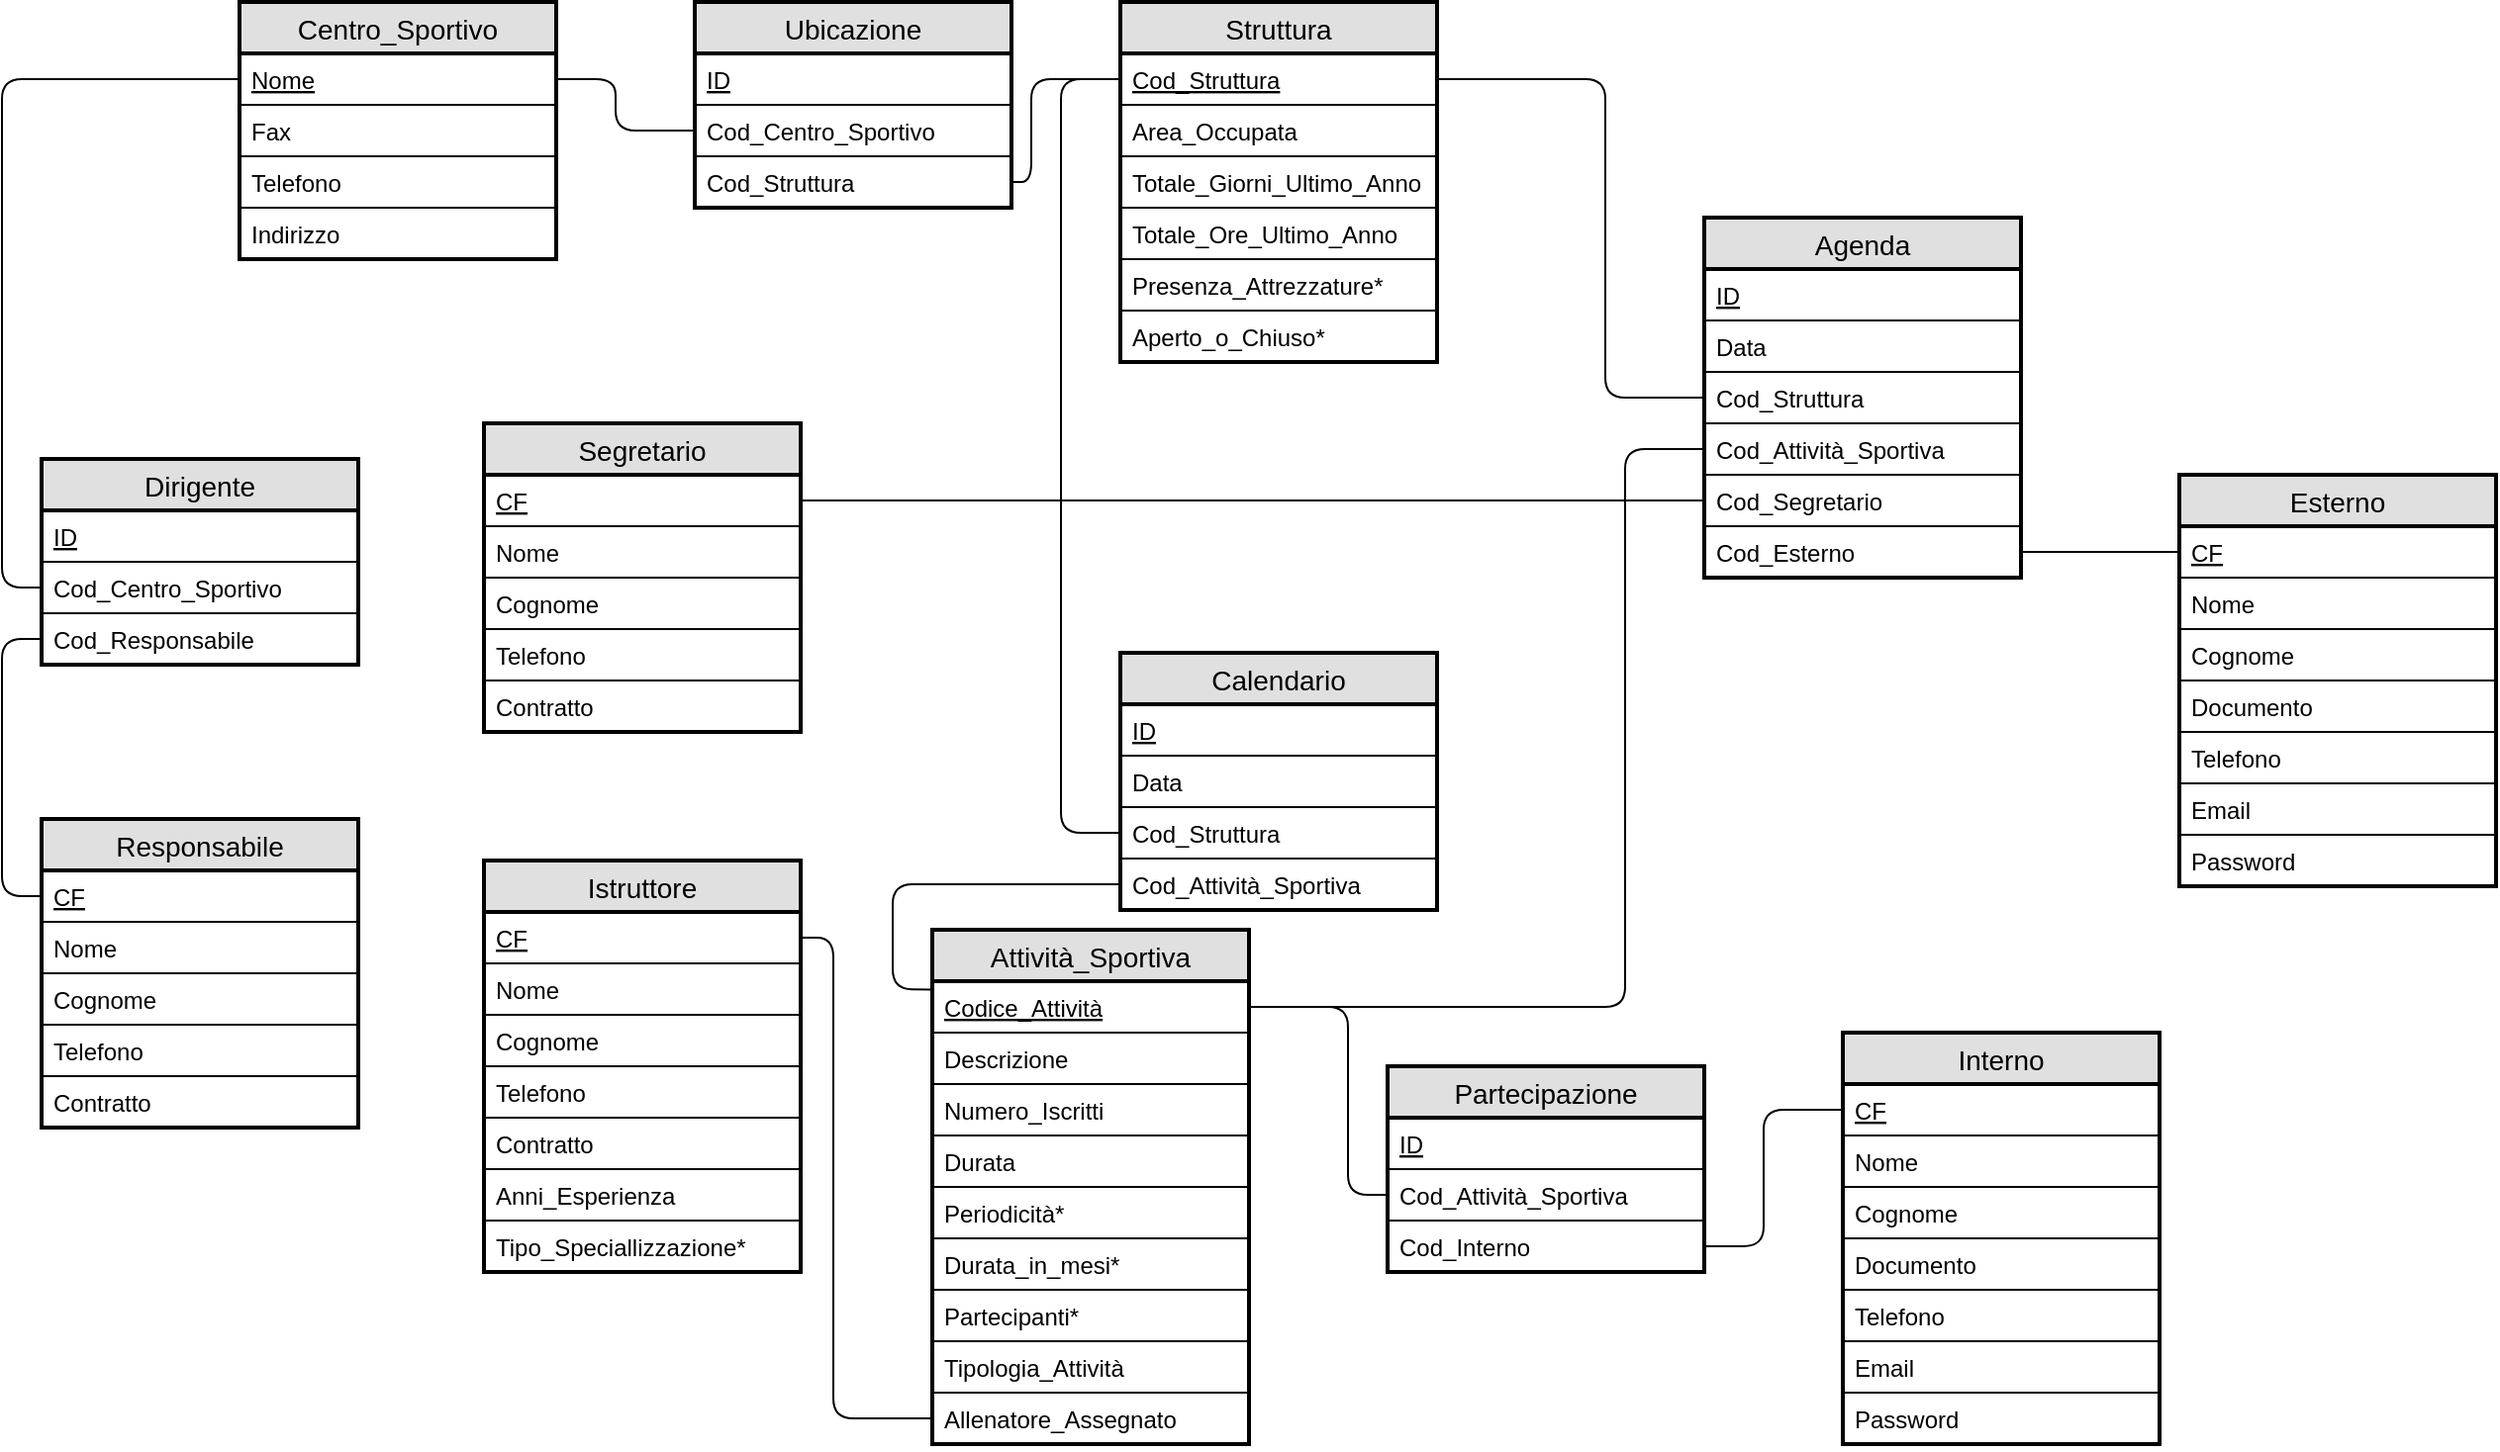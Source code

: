 <mxfile version="12.3.8" type="google" pages="1"><diagram id="86mewlxgjS5iufnLk49I" name="Page-1"><mxGraphModel dx="1500" dy="606" grid="1" gridSize="10" guides="1" tooltips="1" connect="1" arrows="1" fold="1" page="1" pageScale="1" pageWidth="827" pageHeight="1169" math="0" shadow="0"><root><mxCell id="0"/><mxCell id="1" parent="0"/><mxCell id="3QxUD1-bUgkHGaYMZXJD-4" value="Centro_Sportivo" style="swimlane;fontStyle=0;childLayout=stackLayout;horizontal=1;startSize=26;fillColor=#e0e0e0;horizontalStack=0;resizeParent=1;resizeParentMax=0;resizeLast=0;collapsible=1;marginBottom=0;swimlaneFillColor=#ffffff;align=center;fontSize=14;rounded=0;glass=0;strokeWidth=2;perimeterSpacing=0;" vertex="1" parent="1"><mxGeometry x="130" y="31" width="160" height="130" as="geometry"/></mxCell><mxCell id="3QxUD1-bUgkHGaYMZXJD-5" value="Nome" style="text;strokeColor=none;fillColor=none;spacingLeft=4;spacingRight=4;overflow=hidden;rotatable=0;points=[[0,0.5],[1,0.5]];portConstraint=eastwest;fontSize=12;fontStyle=4" vertex="1" parent="3QxUD1-bUgkHGaYMZXJD-4"><mxGeometry y="26" width="160" height="26" as="geometry"/></mxCell><mxCell id="3QxUD1-bUgkHGaYMZXJD-7" value="Fax" style="text;strokeColor=#000000;fillColor=none;spacingLeft=4;spacingRight=4;overflow=hidden;rotatable=0;points=[[0,0.5],[1,0.5]];portConstraint=eastwest;fontSize=12;" vertex="1" parent="3QxUD1-bUgkHGaYMZXJD-4"><mxGeometry y="52" width="160" height="26" as="geometry"/></mxCell><mxCell id="3QxUD1-bUgkHGaYMZXJD-8" value="Telefono" style="text;strokeColor=#000000;fillColor=none;spacingLeft=4;spacingRight=4;overflow=hidden;rotatable=0;points=[[0,0.5],[1,0.5]];portConstraint=eastwest;fontSize=12;perimeterSpacing=0;" vertex="1" parent="3QxUD1-bUgkHGaYMZXJD-4"><mxGeometry y="78" width="160" height="26" as="geometry"/></mxCell><mxCell id="3QxUD1-bUgkHGaYMZXJD-6" value="Indirizzo" style="text;strokeColor=#000000;fillColor=none;spacingLeft=4;spacingRight=4;overflow=hidden;rotatable=0;points=[[0,0.5],[1,0.5]];portConstraint=eastwest;fontSize=12;perimeterSpacing=0;" vertex="1" parent="3QxUD1-bUgkHGaYMZXJD-4"><mxGeometry y="104" width="160" height="26" as="geometry"/></mxCell><mxCell id="3QxUD1-bUgkHGaYMZXJD-9" value="Attività_Sportiva" style="swimlane;fontStyle=0;childLayout=stackLayout;horizontal=1;startSize=26;fillColor=#e0e0e0;horizontalStack=0;resizeParent=1;resizeParentMax=0;resizeLast=0;collapsible=1;marginBottom=0;swimlaneFillColor=#ffffff;align=center;fontSize=14;rounded=0;glass=0;strokeWidth=2;perimeterSpacing=0;" vertex="1" parent="1"><mxGeometry x="480" y="500" width="160" height="260" as="geometry"/></mxCell><mxCell id="3QxUD1-bUgkHGaYMZXJD-10" value="Codice_Attività" style="text;strokeColor=none;fillColor=none;spacingLeft=4;spacingRight=4;overflow=hidden;rotatable=0;points=[[0,0.5],[1,0.5]];portConstraint=eastwest;fontSize=12;fontStyle=4" vertex="1" parent="3QxUD1-bUgkHGaYMZXJD-9"><mxGeometry y="26" width="160" height="26" as="geometry"/></mxCell><mxCell id="3QxUD1-bUgkHGaYMZXJD-11" value="Descrizione" style="text;strokeColor=#000000;fillColor=none;spacingLeft=4;spacingRight=4;overflow=hidden;rotatable=0;points=[[0,0.5],[1,0.5]];portConstraint=eastwest;fontSize=12;" vertex="1" parent="3QxUD1-bUgkHGaYMZXJD-9"><mxGeometry y="52" width="160" height="26" as="geometry"/></mxCell><mxCell id="3QxUD1-bUgkHGaYMZXJD-12" value="Numero_Iscritti" style="text;strokeColor=#000000;fillColor=none;spacingLeft=4;spacingRight=4;overflow=hidden;rotatable=0;points=[[0,0.5],[1,0.5]];portConstraint=eastwest;fontSize=12;perimeterSpacing=0;" vertex="1" parent="3QxUD1-bUgkHGaYMZXJD-9"><mxGeometry y="78" width="160" height="26" as="geometry"/></mxCell><mxCell id="3QxUD1-bUgkHGaYMZXJD-13" value="Durata" style="text;strokeColor=#000000;fillColor=none;spacingLeft=4;spacingRight=4;overflow=hidden;rotatable=0;points=[[0,0.5],[1,0.5]];portConstraint=eastwest;fontSize=12;perimeterSpacing=0;" vertex="1" parent="3QxUD1-bUgkHGaYMZXJD-9"><mxGeometry y="104" width="160" height="26" as="geometry"/></mxCell><mxCell id="3QxUD1-bUgkHGaYMZXJD-66" value="Periodicità*" style="text;strokeColor=#000000;fillColor=none;spacingLeft=4;spacingRight=4;overflow=hidden;rotatable=0;points=[[0,0.5],[1,0.5]];portConstraint=eastwest;fontSize=12;perimeterSpacing=0;" vertex="1" parent="3QxUD1-bUgkHGaYMZXJD-9"><mxGeometry y="130" width="160" height="26" as="geometry"/></mxCell><mxCell id="3QxUD1-bUgkHGaYMZXJD-64" value="Durata_in_mesi*" style="text;strokeColor=#000000;fillColor=none;spacingLeft=4;spacingRight=4;overflow=hidden;rotatable=0;points=[[0,0.5],[1,0.5]];portConstraint=eastwest;fontSize=12;perimeterSpacing=0;" vertex="1" parent="3QxUD1-bUgkHGaYMZXJD-9"><mxGeometry y="156" width="160" height="26" as="geometry"/></mxCell><mxCell id="3QxUD1-bUgkHGaYMZXJD-63" value="Partecipanti*" style="text;strokeColor=#000000;fillColor=none;spacingLeft=4;spacingRight=4;overflow=hidden;rotatable=0;points=[[0,0.5],[1,0.5]];portConstraint=eastwest;fontSize=12;perimeterSpacing=0;" vertex="1" parent="3QxUD1-bUgkHGaYMZXJD-9"><mxGeometry y="182" width="160" height="26" as="geometry"/></mxCell><mxCell id="3QxUD1-bUgkHGaYMZXJD-65" value="Tipologia_Attività" style="text;strokeColor=#000000;fillColor=none;spacingLeft=4;spacingRight=4;overflow=hidden;rotatable=0;points=[[0,0.5],[1,0.5]];portConstraint=eastwest;fontSize=12;perimeterSpacing=0;" vertex="1" parent="3QxUD1-bUgkHGaYMZXJD-9"><mxGeometry y="208" width="160" height="26" as="geometry"/></mxCell><mxCell id="3QxUD1-bUgkHGaYMZXJD-62" value="Allenatore_Assegnato" style="text;strokeColor=#000000;fillColor=none;spacingLeft=4;spacingRight=4;overflow=hidden;rotatable=0;points=[[0,0.5],[1,0.5]];portConstraint=eastwest;fontSize=12;perimeterSpacing=0;" vertex="1" parent="3QxUD1-bUgkHGaYMZXJD-9"><mxGeometry y="234" width="160" height="26" as="geometry"/></mxCell><mxCell id="3QxUD1-bUgkHGaYMZXJD-14" value="Esterno" style="swimlane;fontStyle=0;childLayout=stackLayout;horizontal=1;startSize=26;fillColor=#e0e0e0;horizontalStack=0;resizeParent=1;resizeParentMax=0;resizeLast=0;collapsible=1;marginBottom=0;swimlaneFillColor=#ffffff;align=center;fontSize=14;rounded=0;glass=0;strokeWidth=2;perimeterSpacing=0;" vertex="1" parent="1"><mxGeometry x="1110" y="270" width="160" height="208" as="geometry"/></mxCell><mxCell id="3QxUD1-bUgkHGaYMZXJD-15" value="CF" style="text;strokeColor=none;fillColor=none;spacingLeft=4;spacingRight=4;overflow=hidden;rotatable=0;points=[[0,0.5],[1,0.5]];portConstraint=eastwest;fontSize=12;fontStyle=4" vertex="1" parent="3QxUD1-bUgkHGaYMZXJD-14"><mxGeometry y="26" width="160" height="26" as="geometry"/></mxCell><mxCell id="3QxUD1-bUgkHGaYMZXJD-16" value="Nome" style="text;strokeColor=#000000;fillColor=none;spacingLeft=4;spacingRight=4;overflow=hidden;rotatable=0;points=[[0,0.5],[1,0.5]];portConstraint=eastwest;fontSize=12;" vertex="1" parent="3QxUD1-bUgkHGaYMZXJD-14"><mxGeometry y="52" width="160" height="26" as="geometry"/></mxCell><mxCell id="3QxUD1-bUgkHGaYMZXJD-17" value="Cognome" style="text;strokeColor=#000000;fillColor=none;spacingLeft=4;spacingRight=4;overflow=hidden;rotatable=0;points=[[0,0.5],[1,0.5]];portConstraint=eastwest;fontSize=12;perimeterSpacing=0;" vertex="1" parent="3QxUD1-bUgkHGaYMZXJD-14"><mxGeometry y="78" width="160" height="26" as="geometry"/></mxCell><mxCell id="3QxUD1-bUgkHGaYMZXJD-18" value="Documento" style="text;strokeColor=#000000;fillColor=none;spacingLeft=4;spacingRight=4;overflow=hidden;rotatable=0;points=[[0,0.5],[1,0.5]];portConstraint=eastwest;fontSize=12;perimeterSpacing=0;" vertex="1" parent="3QxUD1-bUgkHGaYMZXJD-14"><mxGeometry y="104" width="160" height="26" as="geometry"/></mxCell><mxCell id="3QxUD1-bUgkHGaYMZXJD-19" value="Telefono" style="text;strokeColor=none;fillColor=none;spacingLeft=4;spacingRight=4;overflow=hidden;rotatable=0;points=[[0,0.5],[1,0.5]];portConstraint=eastwest;fontSize=12;fontStyle=0" vertex="1" parent="3QxUD1-bUgkHGaYMZXJD-14"><mxGeometry y="130" width="160" height="26" as="geometry"/></mxCell><mxCell id="3QxUD1-bUgkHGaYMZXJD-20" value="Email" style="text;strokeColor=#000000;fillColor=none;spacingLeft=4;spacingRight=4;overflow=hidden;rotatable=0;points=[[0,0.5],[1,0.5]];portConstraint=eastwest;fontSize=12;fontStyle=0" vertex="1" parent="3QxUD1-bUgkHGaYMZXJD-14"><mxGeometry y="156" width="160" height="26" as="geometry"/></mxCell><mxCell id="3QxUD1-bUgkHGaYMZXJD-21" value="Password" style="text;strokeColor=none;fillColor=none;spacingLeft=4;spacingRight=4;overflow=hidden;rotatable=0;points=[[0,0.5],[1,0.5]];portConstraint=eastwest;fontSize=12;fontStyle=0" vertex="1" parent="3QxUD1-bUgkHGaYMZXJD-14"><mxGeometry y="182" width="160" height="26" as="geometry"/></mxCell><mxCell id="3QxUD1-bUgkHGaYMZXJD-23" value="Interno" style="swimlane;fontStyle=0;childLayout=stackLayout;horizontal=1;startSize=26;fillColor=#e0e0e0;horizontalStack=0;resizeParent=1;resizeParentMax=0;resizeLast=0;collapsible=1;marginBottom=0;swimlaneFillColor=#ffffff;align=center;fontSize=14;rounded=0;glass=0;strokeWidth=2;perimeterSpacing=0;" vertex="1" parent="1"><mxGeometry x="940" y="552" width="160" height="208" as="geometry"/></mxCell><mxCell id="3QxUD1-bUgkHGaYMZXJD-24" value="CF" style="text;strokeColor=none;fillColor=none;spacingLeft=4;spacingRight=4;overflow=hidden;rotatable=0;points=[[0,0.5],[1,0.5]];portConstraint=eastwest;fontSize=12;fontStyle=4" vertex="1" parent="3QxUD1-bUgkHGaYMZXJD-23"><mxGeometry y="26" width="160" height="26" as="geometry"/></mxCell><mxCell id="3QxUD1-bUgkHGaYMZXJD-25" value="Nome" style="text;strokeColor=#000000;fillColor=none;spacingLeft=4;spacingRight=4;overflow=hidden;rotatable=0;points=[[0,0.5],[1,0.5]];portConstraint=eastwest;fontSize=12;" vertex="1" parent="3QxUD1-bUgkHGaYMZXJD-23"><mxGeometry y="52" width="160" height="26" as="geometry"/></mxCell><mxCell id="3QxUD1-bUgkHGaYMZXJD-26" value="Cognome" style="text;strokeColor=#000000;fillColor=none;spacingLeft=4;spacingRight=4;overflow=hidden;rotatable=0;points=[[0,0.5],[1,0.5]];portConstraint=eastwest;fontSize=12;perimeterSpacing=0;" vertex="1" parent="3QxUD1-bUgkHGaYMZXJD-23"><mxGeometry y="78" width="160" height="26" as="geometry"/></mxCell><mxCell id="3QxUD1-bUgkHGaYMZXJD-27" value="Documento" style="text;strokeColor=#000000;fillColor=none;spacingLeft=4;spacingRight=4;overflow=hidden;rotatable=0;points=[[0,0.5],[1,0.5]];portConstraint=eastwest;fontSize=12;perimeterSpacing=0;" vertex="1" parent="3QxUD1-bUgkHGaYMZXJD-23"><mxGeometry y="104" width="160" height="26" as="geometry"/></mxCell><mxCell id="3QxUD1-bUgkHGaYMZXJD-28" value="Telefono" style="text;strokeColor=none;fillColor=none;spacingLeft=4;spacingRight=4;overflow=hidden;rotatable=0;points=[[0,0.5],[1,0.5]];portConstraint=eastwest;fontSize=12;fontStyle=0" vertex="1" parent="3QxUD1-bUgkHGaYMZXJD-23"><mxGeometry y="130" width="160" height="26" as="geometry"/></mxCell><mxCell id="3QxUD1-bUgkHGaYMZXJD-29" value="Email" style="text;strokeColor=#000000;fillColor=none;spacingLeft=4;spacingRight=4;overflow=hidden;rotatable=0;points=[[0,0.5],[1,0.5]];portConstraint=eastwest;fontSize=12;fontStyle=0" vertex="1" parent="3QxUD1-bUgkHGaYMZXJD-23"><mxGeometry y="156" width="160" height="26" as="geometry"/></mxCell><mxCell id="3QxUD1-bUgkHGaYMZXJD-30" value="Password" style="text;strokeColor=none;fillColor=none;spacingLeft=4;spacingRight=4;overflow=hidden;rotatable=0;points=[[0,0.5],[1,0.5]];portConstraint=eastwest;fontSize=12;fontStyle=0" vertex="1" parent="3QxUD1-bUgkHGaYMZXJD-23"><mxGeometry y="182" width="160" height="26" as="geometry"/></mxCell><mxCell id="3QxUD1-bUgkHGaYMZXJD-31" value="Istruttore" style="swimlane;fontStyle=0;childLayout=stackLayout;horizontal=1;startSize=26;fillColor=#e0e0e0;horizontalStack=0;resizeParent=1;resizeParentMax=0;resizeLast=0;collapsible=1;marginBottom=0;swimlaneFillColor=#ffffff;align=center;fontSize=14;rounded=0;glass=0;strokeWidth=2;perimeterSpacing=0;" vertex="1" parent="1"><mxGeometry x="253.5" y="465" width="160" height="208" as="geometry"/></mxCell><mxCell id="3QxUD1-bUgkHGaYMZXJD-32" value="CF" style="text;strokeColor=none;fillColor=none;spacingLeft=4;spacingRight=4;overflow=hidden;rotatable=0;points=[[0,0.5],[1,0.5]];portConstraint=eastwest;fontSize=12;fontStyle=4" vertex="1" parent="3QxUD1-bUgkHGaYMZXJD-31"><mxGeometry y="26" width="160" height="26" as="geometry"/></mxCell><mxCell id="3QxUD1-bUgkHGaYMZXJD-33" value="Nome" style="text;strokeColor=#000000;fillColor=none;spacingLeft=4;spacingRight=4;overflow=hidden;rotatable=0;points=[[0,0.5],[1,0.5]];portConstraint=eastwest;fontSize=12;" vertex="1" parent="3QxUD1-bUgkHGaYMZXJD-31"><mxGeometry y="52" width="160" height="26" as="geometry"/></mxCell><mxCell id="3QxUD1-bUgkHGaYMZXJD-34" value="Cognome" style="text;strokeColor=#000000;fillColor=none;spacingLeft=4;spacingRight=4;overflow=hidden;rotatable=0;points=[[0,0.5],[1,0.5]];portConstraint=eastwest;fontSize=12;perimeterSpacing=0;" vertex="1" parent="3QxUD1-bUgkHGaYMZXJD-31"><mxGeometry y="78" width="160" height="26" as="geometry"/></mxCell><mxCell id="3QxUD1-bUgkHGaYMZXJD-36" value="Telefono" style="text;strokeColor=none;fillColor=none;spacingLeft=4;spacingRight=4;overflow=hidden;rotatable=0;points=[[0,0.5],[1,0.5]];portConstraint=eastwest;fontSize=12;fontStyle=0" vertex="1" parent="3QxUD1-bUgkHGaYMZXJD-31"><mxGeometry y="104" width="160" height="26" as="geometry"/></mxCell><mxCell id="3QxUD1-bUgkHGaYMZXJD-35" value="Contratto" style="text;strokeColor=#000000;fillColor=none;spacingLeft=4;spacingRight=4;overflow=hidden;rotatable=0;points=[[0,0.5],[1,0.5]];portConstraint=eastwest;fontSize=12;perimeterSpacing=0;" vertex="1" parent="3QxUD1-bUgkHGaYMZXJD-31"><mxGeometry y="130" width="160" height="26" as="geometry"/></mxCell><mxCell id="3QxUD1-bUgkHGaYMZXJD-37" value="Anni_Esperienza" style="text;strokeColor=#000000;fillColor=none;spacingLeft=4;spacingRight=4;overflow=hidden;rotatable=0;points=[[0,0.5],[1,0.5]];portConstraint=eastwest;fontSize=12;fontStyle=0" vertex="1" parent="3QxUD1-bUgkHGaYMZXJD-31"><mxGeometry y="156" width="160" height="26" as="geometry"/></mxCell><mxCell id="3QxUD1-bUgkHGaYMZXJD-38" value="Tipo_Speciallizzazione*" style="text;strokeColor=none;fillColor=none;spacingLeft=4;spacingRight=4;overflow=hidden;rotatable=0;points=[[0,0.5],[1,0.5]];portConstraint=eastwest;fontSize=12;fontStyle=0" vertex="1" parent="3QxUD1-bUgkHGaYMZXJD-31"><mxGeometry y="182" width="160" height="26" as="geometry"/></mxCell><mxCell id="3QxUD1-bUgkHGaYMZXJD-39" value="Responsabile" style="swimlane;fontStyle=0;childLayout=stackLayout;horizontal=1;startSize=26;fillColor=#e0e0e0;horizontalStack=0;resizeParent=1;resizeParentMax=0;resizeLast=0;collapsible=1;marginBottom=0;swimlaneFillColor=#ffffff;align=center;fontSize=14;rounded=0;glass=0;strokeWidth=2;perimeterSpacing=0;" vertex="1" parent="1"><mxGeometry x="30" y="444" width="160" height="156" as="geometry"/></mxCell><mxCell id="3QxUD1-bUgkHGaYMZXJD-40" value="CF" style="text;strokeColor=none;fillColor=none;spacingLeft=4;spacingRight=4;overflow=hidden;rotatable=0;points=[[0,0.5],[1,0.5]];portConstraint=eastwest;fontSize=12;fontStyle=4" vertex="1" parent="3QxUD1-bUgkHGaYMZXJD-39"><mxGeometry y="26" width="160" height="26" as="geometry"/></mxCell><mxCell id="3QxUD1-bUgkHGaYMZXJD-41" value="Nome" style="text;strokeColor=#000000;fillColor=none;spacingLeft=4;spacingRight=4;overflow=hidden;rotatable=0;points=[[0,0.5],[1,0.5]];portConstraint=eastwest;fontSize=12;" vertex="1" parent="3QxUD1-bUgkHGaYMZXJD-39"><mxGeometry y="52" width="160" height="26" as="geometry"/></mxCell><mxCell id="3QxUD1-bUgkHGaYMZXJD-42" value="Cognome" style="text;strokeColor=#000000;fillColor=none;spacingLeft=4;spacingRight=4;overflow=hidden;rotatable=0;points=[[0,0.5],[1,0.5]];portConstraint=eastwest;fontSize=12;perimeterSpacing=0;" vertex="1" parent="3QxUD1-bUgkHGaYMZXJD-39"><mxGeometry y="78" width="160" height="26" as="geometry"/></mxCell><mxCell id="3QxUD1-bUgkHGaYMZXJD-43" value="Telefono" style="text;strokeColor=none;fillColor=none;spacingLeft=4;spacingRight=4;overflow=hidden;rotatable=0;points=[[0,0.5],[1,0.5]];portConstraint=eastwest;fontSize=12;fontStyle=0" vertex="1" parent="3QxUD1-bUgkHGaYMZXJD-39"><mxGeometry y="104" width="160" height="26" as="geometry"/></mxCell><mxCell id="3QxUD1-bUgkHGaYMZXJD-44" value="Contratto" style="text;strokeColor=#000000;fillColor=none;spacingLeft=4;spacingRight=4;overflow=hidden;rotatable=0;points=[[0,0.5],[1,0.5]];portConstraint=eastwest;fontSize=12;perimeterSpacing=0;" vertex="1" parent="3QxUD1-bUgkHGaYMZXJD-39"><mxGeometry y="130" width="160" height="26" as="geometry"/></mxCell><mxCell id="3QxUD1-bUgkHGaYMZXJD-47" value="Segretario" style="swimlane;fontStyle=0;childLayout=stackLayout;horizontal=1;startSize=26;fillColor=#e0e0e0;horizontalStack=0;resizeParent=1;resizeParentMax=0;resizeLast=0;collapsible=1;marginBottom=0;swimlaneFillColor=#ffffff;align=center;fontSize=14;rounded=0;glass=0;strokeWidth=2;perimeterSpacing=0;" vertex="1" parent="1"><mxGeometry x="253.5" y="244" width="160" height="156" as="geometry"/></mxCell><mxCell id="3QxUD1-bUgkHGaYMZXJD-48" value="CF" style="text;strokeColor=none;fillColor=none;spacingLeft=4;spacingRight=4;overflow=hidden;rotatable=0;points=[[0,0.5],[1,0.5]];portConstraint=eastwest;fontSize=12;fontStyle=4" vertex="1" parent="3QxUD1-bUgkHGaYMZXJD-47"><mxGeometry y="26" width="160" height="26" as="geometry"/></mxCell><mxCell id="3QxUD1-bUgkHGaYMZXJD-49" value="Nome" style="text;strokeColor=#000000;fillColor=none;spacingLeft=4;spacingRight=4;overflow=hidden;rotatable=0;points=[[0,0.5],[1,0.5]];portConstraint=eastwest;fontSize=12;" vertex="1" parent="3QxUD1-bUgkHGaYMZXJD-47"><mxGeometry y="52" width="160" height="26" as="geometry"/></mxCell><mxCell id="3QxUD1-bUgkHGaYMZXJD-50" value="Cognome" style="text;strokeColor=#000000;fillColor=none;spacingLeft=4;spacingRight=4;overflow=hidden;rotatable=0;points=[[0,0.5],[1,0.5]];portConstraint=eastwest;fontSize=12;perimeterSpacing=0;" vertex="1" parent="3QxUD1-bUgkHGaYMZXJD-47"><mxGeometry y="78" width="160" height="26" as="geometry"/></mxCell><mxCell id="3QxUD1-bUgkHGaYMZXJD-51" value="Telefono" style="text;strokeColor=none;fillColor=none;spacingLeft=4;spacingRight=4;overflow=hidden;rotatable=0;points=[[0,0.5],[1,0.5]];portConstraint=eastwest;fontSize=12;fontStyle=0" vertex="1" parent="3QxUD1-bUgkHGaYMZXJD-47"><mxGeometry y="104" width="160" height="26" as="geometry"/></mxCell><mxCell id="3QxUD1-bUgkHGaYMZXJD-52" value="Contratto" style="text;strokeColor=#000000;fillColor=none;spacingLeft=4;spacingRight=4;overflow=hidden;rotatable=0;points=[[0,0.5],[1,0.5]];portConstraint=eastwest;fontSize=12;perimeterSpacing=0;" vertex="1" parent="3QxUD1-bUgkHGaYMZXJD-47"><mxGeometry y="130" width="160" height="26" as="geometry"/></mxCell><mxCell id="3QxUD1-bUgkHGaYMZXJD-53" value="Struttura" style="swimlane;fontStyle=0;childLayout=stackLayout;horizontal=1;startSize=26;fillColor=#e0e0e0;horizontalStack=0;resizeParent=1;resizeParentMax=0;resizeLast=0;collapsible=1;marginBottom=0;swimlaneFillColor=#ffffff;align=center;fontSize=14;rounded=0;glass=0;strokeWidth=2;perimeterSpacing=0;" vertex="1" parent="1"><mxGeometry x="575" y="31" width="160" height="182" as="geometry"/></mxCell><mxCell id="3QxUD1-bUgkHGaYMZXJD-54" value="Cod_Struttura" style="text;strokeColor=none;fillColor=none;spacingLeft=4;spacingRight=4;overflow=hidden;rotatable=0;points=[[0,0.5],[1,0.5]];portConstraint=eastwest;fontSize=12;fontStyle=4" vertex="1" parent="3QxUD1-bUgkHGaYMZXJD-53"><mxGeometry y="26" width="160" height="26" as="geometry"/></mxCell><mxCell id="3QxUD1-bUgkHGaYMZXJD-55" value="Area_Occupata" style="text;strokeColor=#000000;fillColor=none;spacingLeft=4;spacingRight=4;overflow=hidden;rotatable=0;points=[[0,0.5],[1,0.5]];portConstraint=eastwest;fontSize=12;" vertex="1" parent="3QxUD1-bUgkHGaYMZXJD-53"><mxGeometry y="52" width="160" height="26" as="geometry"/></mxCell><mxCell id="3QxUD1-bUgkHGaYMZXJD-56" value="Totale_Giorni_Ultimo_Anno" style="text;strokeColor=#000000;fillColor=none;spacingLeft=4;spacingRight=4;overflow=hidden;rotatable=0;points=[[0,0.5],[1,0.5]];portConstraint=eastwest;fontSize=12;perimeterSpacing=0;" vertex="1" parent="3QxUD1-bUgkHGaYMZXJD-53"><mxGeometry y="78" width="160" height="26" as="geometry"/></mxCell><mxCell id="3QxUD1-bUgkHGaYMZXJD-57" value="Totale_Ore_Ultimo_Anno" style="text;strokeColor=none;fillColor=none;spacingLeft=4;spacingRight=4;overflow=hidden;rotatable=0;points=[[0,0.5],[1,0.5]];portConstraint=eastwest;fontSize=12;fontStyle=0" vertex="1" parent="3QxUD1-bUgkHGaYMZXJD-53"><mxGeometry y="104" width="160" height="26" as="geometry"/></mxCell><mxCell id="3QxUD1-bUgkHGaYMZXJD-58" value="Presenza_Attrezzature*" style="text;strokeColor=#000000;fillColor=none;spacingLeft=4;spacingRight=4;overflow=hidden;rotatable=0;points=[[0,0.5],[1,0.5]];portConstraint=eastwest;fontSize=12;perimeterSpacing=0;" vertex="1" parent="3QxUD1-bUgkHGaYMZXJD-53"><mxGeometry y="130" width="160" height="26" as="geometry"/></mxCell><mxCell id="3QxUD1-bUgkHGaYMZXJD-60" value="Aperto_o_Chiuso*" style="text;strokeColor=#000000;fillColor=none;spacingLeft=4;spacingRight=4;overflow=hidden;rotatable=0;points=[[0,0.5],[1,0.5]];portConstraint=eastwest;fontSize=12;perimeterSpacing=0;" vertex="1" parent="3QxUD1-bUgkHGaYMZXJD-53"><mxGeometry y="156" width="160" height="26" as="geometry"/></mxCell><mxCell id="3QxUD1-bUgkHGaYMZXJD-68" value="Agenda" style="swimlane;fontStyle=0;childLayout=stackLayout;horizontal=1;startSize=26;fillColor=#e0e0e0;horizontalStack=0;resizeParent=1;resizeParentMax=0;resizeLast=0;collapsible=1;marginBottom=0;swimlaneFillColor=#ffffff;align=center;fontSize=14;rounded=0;glass=0;strokeWidth=2;perimeterSpacing=0;" vertex="1" parent="1"><mxGeometry x="870" y="140" width="160" height="182" as="geometry"/></mxCell><mxCell id="3QxUD1-bUgkHGaYMZXJD-69" value="ID" style="text;strokeColor=none;fillColor=none;spacingLeft=4;spacingRight=4;overflow=hidden;rotatable=0;points=[[0,0.5],[1,0.5]];portConstraint=eastwest;fontSize=12;fontStyle=4" vertex="1" parent="3QxUD1-bUgkHGaYMZXJD-68"><mxGeometry y="26" width="160" height="26" as="geometry"/></mxCell><mxCell id="3QxUD1-bUgkHGaYMZXJD-70" value="Data" style="text;strokeColor=#000000;fillColor=none;spacingLeft=4;spacingRight=4;overflow=hidden;rotatable=0;points=[[0,0.5],[1,0.5]];portConstraint=eastwest;fontSize=12;" vertex="1" parent="3QxUD1-bUgkHGaYMZXJD-68"><mxGeometry y="52" width="160" height="26" as="geometry"/></mxCell><mxCell id="3QxUD1-bUgkHGaYMZXJD-71" value="Cod_Struttura" style="text;strokeColor=#000000;fillColor=none;spacingLeft=4;spacingRight=4;overflow=hidden;rotatable=0;points=[[0,0.5],[1,0.5]];portConstraint=eastwest;fontSize=12;perimeterSpacing=0;" vertex="1" parent="3QxUD1-bUgkHGaYMZXJD-68"><mxGeometry y="78" width="160" height="26" as="geometry"/></mxCell><mxCell id="3QxUD1-bUgkHGaYMZXJD-72" value="Cod_Attività_Sportiva" style="text;strokeColor=none;fillColor=none;spacingLeft=4;spacingRight=4;overflow=hidden;rotatable=0;points=[[0,0.5],[1,0.5]];portConstraint=eastwest;fontSize=12;fontStyle=0" vertex="1" parent="3QxUD1-bUgkHGaYMZXJD-68"><mxGeometry y="104" width="160" height="26" as="geometry"/></mxCell><mxCell id="3QxUD1-bUgkHGaYMZXJD-73" value="Cod_Segretario" style="text;strokeColor=#000000;fillColor=none;spacingLeft=4;spacingRight=4;overflow=hidden;rotatable=0;points=[[0,0.5],[1,0.5]];portConstraint=eastwest;fontSize=12;perimeterSpacing=0;" vertex="1" parent="3QxUD1-bUgkHGaYMZXJD-68"><mxGeometry y="130" width="160" height="26" as="geometry"/></mxCell><mxCell id="3QxUD1-bUgkHGaYMZXJD-74" value="Cod_Esterno" style="text;strokeColor=#000000;fillColor=none;spacingLeft=4;spacingRight=4;overflow=hidden;rotatable=0;points=[[0,0.5],[1,0.5]];portConstraint=eastwest;fontSize=12;perimeterSpacing=0;" vertex="1" parent="3QxUD1-bUgkHGaYMZXJD-68"><mxGeometry y="156" width="160" height="26" as="geometry"/></mxCell><mxCell id="3QxUD1-bUgkHGaYMZXJD-75" value="Calendario" style="swimlane;fontStyle=0;childLayout=stackLayout;horizontal=1;startSize=26;fillColor=#e0e0e0;horizontalStack=0;resizeParent=1;resizeParentMax=0;resizeLast=0;collapsible=1;marginBottom=0;swimlaneFillColor=#ffffff;align=center;fontSize=14;rounded=0;glass=0;strokeWidth=2;perimeterSpacing=0;" vertex="1" parent="1"><mxGeometry x="575" y="360" width="160" height="130" as="geometry"/></mxCell><mxCell id="3QxUD1-bUgkHGaYMZXJD-76" value="ID" style="text;strokeColor=none;fillColor=none;spacingLeft=4;spacingRight=4;overflow=hidden;rotatable=0;points=[[0,0.5],[1,0.5]];portConstraint=eastwest;fontSize=12;fontStyle=4" vertex="1" parent="3QxUD1-bUgkHGaYMZXJD-75"><mxGeometry y="26" width="160" height="26" as="geometry"/></mxCell><mxCell id="3QxUD1-bUgkHGaYMZXJD-77" value="Data" style="text;strokeColor=#000000;fillColor=none;spacingLeft=4;spacingRight=4;overflow=hidden;rotatable=0;points=[[0,0.5],[1,0.5]];portConstraint=eastwest;fontSize=12;" vertex="1" parent="3QxUD1-bUgkHGaYMZXJD-75"><mxGeometry y="52" width="160" height="26" as="geometry"/></mxCell><mxCell id="3QxUD1-bUgkHGaYMZXJD-78" value="Cod_Struttura" style="text;strokeColor=#000000;fillColor=none;spacingLeft=4;spacingRight=4;overflow=hidden;rotatable=0;points=[[0,0.5],[1,0.5]];portConstraint=eastwest;fontSize=12;perimeterSpacing=0;" vertex="1" parent="3QxUD1-bUgkHGaYMZXJD-75"><mxGeometry y="78" width="160" height="26" as="geometry"/></mxCell><mxCell id="3QxUD1-bUgkHGaYMZXJD-79" value="Cod_Attività_Sportiva" style="text;strokeColor=#000000;fillColor=none;spacingLeft=4;spacingRight=4;overflow=hidden;rotatable=0;points=[[0,0.5],[1,0.5]];portConstraint=eastwest;fontSize=12;perimeterSpacing=0;" vertex="1" parent="3QxUD1-bUgkHGaYMZXJD-75"><mxGeometry y="104" width="160" height="26" as="geometry"/></mxCell><mxCell id="3QxUD1-bUgkHGaYMZXJD-80" value="Ubicazione" style="swimlane;fontStyle=0;childLayout=stackLayout;horizontal=1;startSize=26;fillColor=#e0e0e0;horizontalStack=0;resizeParent=1;resizeParentMax=0;resizeLast=0;collapsible=1;marginBottom=0;swimlaneFillColor=#ffffff;align=center;fontSize=14;rounded=0;glass=0;strokeWidth=2;perimeterSpacing=0;" vertex="1" parent="1"><mxGeometry x="360" y="31" width="160" height="104" as="geometry"/></mxCell><mxCell id="3QxUD1-bUgkHGaYMZXJD-81" value="ID" style="text;strokeColor=none;fillColor=none;spacingLeft=4;spacingRight=4;overflow=hidden;rotatable=0;points=[[0,0.5],[1,0.5]];portConstraint=eastwest;fontSize=12;fontStyle=4" vertex="1" parent="3QxUD1-bUgkHGaYMZXJD-80"><mxGeometry y="26" width="160" height="26" as="geometry"/></mxCell><mxCell id="3QxUD1-bUgkHGaYMZXJD-82" value="Cod_Centro_Sportivo" style="text;strokeColor=#000000;fillColor=none;spacingLeft=4;spacingRight=4;overflow=hidden;rotatable=0;points=[[0,0.5],[1,0.5]];portConstraint=eastwest;fontSize=12;" vertex="1" parent="3QxUD1-bUgkHGaYMZXJD-80"><mxGeometry y="52" width="160" height="26" as="geometry"/></mxCell><mxCell id="3QxUD1-bUgkHGaYMZXJD-83" value="Cod_Struttura" style="text;strokeColor=#000000;fillColor=none;spacingLeft=4;spacingRight=4;overflow=hidden;rotatable=0;points=[[0,0.5],[1,0.5]];portConstraint=eastwest;fontSize=12;perimeterSpacing=0;" vertex="1" parent="3QxUD1-bUgkHGaYMZXJD-80"><mxGeometry y="78" width="160" height="26" as="geometry"/></mxCell><mxCell id="3QxUD1-bUgkHGaYMZXJD-85" value="Partecipazione" style="swimlane;fontStyle=0;childLayout=stackLayout;horizontal=1;startSize=26;fillColor=#e0e0e0;horizontalStack=0;resizeParent=1;resizeParentMax=0;resizeLast=0;collapsible=1;marginBottom=0;swimlaneFillColor=#ffffff;align=center;fontSize=14;rounded=0;glass=0;strokeWidth=2;perimeterSpacing=0;" vertex="1" parent="1"><mxGeometry x="710" y="569" width="160" height="104" as="geometry"/></mxCell><mxCell id="3QxUD1-bUgkHGaYMZXJD-86" value="ID" style="text;strokeColor=none;fillColor=none;spacingLeft=4;spacingRight=4;overflow=hidden;rotatable=0;points=[[0,0.5],[1,0.5]];portConstraint=eastwest;fontSize=12;fontStyle=4" vertex="1" parent="3QxUD1-bUgkHGaYMZXJD-85"><mxGeometry y="26" width="160" height="26" as="geometry"/></mxCell><mxCell id="3QxUD1-bUgkHGaYMZXJD-87" value="Cod_Attività_Sportiva" style="text;strokeColor=#000000;fillColor=none;spacingLeft=4;spacingRight=4;overflow=hidden;rotatable=0;points=[[0,0.5],[1,0.5]];portConstraint=eastwest;fontSize=12;" vertex="1" parent="3QxUD1-bUgkHGaYMZXJD-85"><mxGeometry y="52" width="160" height="26" as="geometry"/></mxCell><mxCell id="3QxUD1-bUgkHGaYMZXJD-88" value="Cod_Interno" style="text;strokeColor=#000000;fillColor=none;spacingLeft=4;spacingRight=4;overflow=hidden;rotatable=0;points=[[0,0.5],[1,0.5]];portConstraint=eastwest;fontSize=12;perimeterSpacing=0;" vertex="1" parent="3QxUD1-bUgkHGaYMZXJD-85"><mxGeometry y="78" width="160" height="26" as="geometry"/></mxCell><mxCell id="3QxUD1-bUgkHGaYMZXJD-90" value="Dirigente" style="swimlane;fontStyle=0;childLayout=stackLayout;horizontal=1;startSize=26;fillColor=#e0e0e0;horizontalStack=0;resizeParent=1;resizeParentMax=0;resizeLast=0;collapsible=1;marginBottom=0;swimlaneFillColor=#ffffff;align=center;fontSize=14;rounded=0;glass=0;strokeWidth=2;perimeterSpacing=0;" vertex="1" parent="1"><mxGeometry x="30" y="262" width="160" height="104" as="geometry"/></mxCell><mxCell id="3QxUD1-bUgkHGaYMZXJD-91" value="ID" style="text;strokeColor=none;fillColor=none;spacingLeft=4;spacingRight=4;overflow=hidden;rotatable=0;points=[[0,0.5],[1,0.5]];portConstraint=eastwest;fontSize=12;fontStyle=4" vertex="1" parent="3QxUD1-bUgkHGaYMZXJD-90"><mxGeometry y="26" width="160" height="26" as="geometry"/></mxCell><mxCell id="3QxUD1-bUgkHGaYMZXJD-92" value="Cod_Centro_Sportivo" style="text;strokeColor=#000000;fillColor=none;spacingLeft=4;spacingRight=4;overflow=hidden;rotatable=0;points=[[0,0.5],[1,0.5]];portConstraint=eastwest;fontSize=12;" vertex="1" parent="3QxUD1-bUgkHGaYMZXJD-90"><mxGeometry y="52" width="160" height="26" as="geometry"/></mxCell><mxCell id="3QxUD1-bUgkHGaYMZXJD-93" value="Cod_Responsabile" style="text;strokeColor=#000000;fillColor=none;spacingLeft=4;spacingRight=4;overflow=hidden;rotatable=0;points=[[0,0.5],[1,0.5]];portConstraint=eastwest;fontSize=12;perimeterSpacing=0;" vertex="1" parent="3QxUD1-bUgkHGaYMZXJD-90"><mxGeometry y="78" width="160" height="26" as="geometry"/></mxCell><mxCell id="3QxUD1-bUgkHGaYMZXJD-94" value="" style="endArrow=none;html=1;entryX=0;entryY=0.5;entryDx=0;entryDy=0;exitX=0;exitY=0.5;exitDx=0;exitDy=0;" edge="1" parent="1" source="3QxUD1-bUgkHGaYMZXJD-92" target="3QxUD1-bUgkHGaYMZXJD-5"><mxGeometry width="50" height="50" relative="1" as="geometry"><mxPoint x="30" y="180" as="sourcePoint"/><mxPoint x="80" y="130" as="targetPoint"/><Array as="points"><mxPoint x="10" y="327"/><mxPoint x="10" y="70"/></Array></mxGeometry></mxCell><mxCell id="3QxUD1-bUgkHGaYMZXJD-95" value="" style="endArrow=none;html=1;entryX=0;entryY=0.5;entryDx=0;entryDy=0;exitX=0;exitY=0.5;exitDx=0;exitDy=0;" edge="1" parent="1" source="3QxUD1-bUgkHGaYMZXJD-40" target="3QxUD1-bUgkHGaYMZXJD-93"><mxGeometry width="50" height="50" relative="1" as="geometry"><mxPoint x="50" y="430" as="sourcePoint"/><mxPoint x="100" y="380" as="targetPoint"/><Array as="points"><mxPoint x="10" y="483"/><mxPoint x="10" y="353"/></Array></mxGeometry></mxCell><mxCell id="3QxUD1-bUgkHGaYMZXJD-96" value="" style="endArrow=none;html=1;entryX=1;entryY=0.5;entryDx=0;entryDy=0;exitX=0;exitY=0.5;exitDx=0;exitDy=0;" edge="1" parent="1" source="3QxUD1-bUgkHGaYMZXJD-82" target="3QxUD1-bUgkHGaYMZXJD-5"><mxGeometry width="50" height="50" relative="1" as="geometry"><mxPoint x="320" y="210" as="sourcePoint"/><mxPoint x="370" y="160" as="targetPoint"/><Array as="points"><mxPoint x="320" y="96"/><mxPoint x="320" y="70"/></Array></mxGeometry></mxCell><mxCell id="3QxUD1-bUgkHGaYMZXJD-97" value="" style="endArrow=none;html=1;entryX=1;entryY=0.5;entryDx=0;entryDy=0;exitX=0;exitY=0.5;exitDx=0;exitDy=0;" edge="1" parent="1" source="3QxUD1-bUgkHGaYMZXJD-54" target="3QxUD1-bUgkHGaYMZXJD-83"><mxGeometry width="50" height="50" relative="1" as="geometry"><mxPoint x="540" y="210" as="sourcePoint"/><mxPoint x="590" y="160" as="targetPoint"/><Array as="points"><mxPoint x="530" y="70"/><mxPoint x="530" y="122"/></Array></mxGeometry></mxCell><mxCell id="3QxUD1-bUgkHGaYMZXJD-98" value="" style="endArrow=none;html=1;entryX=1;entryY=0.5;entryDx=0;entryDy=0;exitX=0;exitY=0.5;exitDx=0;exitDy=0;" edge="1" parent="1" source="3QxUD1-bUgkHGaYMZXJD-71" target="3QxUD1-bUgkHGaYMZXJD-54"><mxGeometry width="50" height="50" relative="1" as="geometry"><mxPoint x="810" y="230" as="sourcePoint"/><mxPoint x="860" y="180" as="targetPoint"/><Array as="points"><mxPoint x="820" y="231"/><mxPoint x="820" y="70"/></Array></mxGeometry></mxCell><mxCell id="3QxUD1-bUgkHGaYMZXJD-99" value="" style="endArrow=none;html=1;entryX=0;entryY=0.5;entryDx=0;entryDy=0;exitX=1;exitY=0.5;exitDx=0;exitDy=0;" edge="1" parent="1" source="3QxUD1-bUgkHGaYMZXJD-74" target="3QxUD1-bUgkHGaYMZXJD-15"><mxGeometry width="50" height="50" relative="1" as="geometry"><mxPoint x="980" y="410" as="sourcePoint"/><mxPoint x="1030" y="360" as="targetPoint"/></mxGeometry></mxCell><mxCell id="3QxUD1-bUgkHGaYMZXJD-100" value="" style="endArrow=none;html=1;entryX=0;entryY=0.5;entryDx=0;entryDy=0;exitX=0;exitY=0.5;exitDx=0;exitDy=0;" edge="1" parent="1" source="3QxUD1-bUgkHGaYMZXJD-54" target="3QxUD1-bUgkHGaYMZXJD-78"><mxGeometry width="50" height="50" relative="1" as="geometry"><mxPoint x="485" y="340" as="sourcePoint"/><mxPoint x="535" y="290" as="targetPoint"/><Array as="points"><mxPoint x="545" y="70"/><mxPoint x="545" y="290"/><mxPoint x="545" y="451"/></Array></mxGeometry></mxCell><mxCell id="3QxUD1-bUgkHGaYMZXJD-101" value="" style="endArrow=none;html=1;entryX=0;entryY=0.5;entryDx=0;entryDy=0;exitX=1;exitY=0.5;exitDx=0;exitDy=0;" edge="1" parent="1" source="3QxUD1-bUgkHGaYMZXJD-32" target="3QxUD1-bUgkHGaYMZXJD-62"><mxGeometry width="50" height="50" relative="1" as="geometry"><mxPoint x="330" y="760" as="sourcePoint"/><mxPoint x="380" y="710" as="targetPoint"/><Array as="points"><mxPoint x="430" y="504"/><mxPoint x="430" y="747"/></Array></mxGeometry></mxCell><mxCell id="3QxUD1-bUgkHGaYMZXJD-104" value="" style="endArrow=none;html=1;entryX=0;entryY=0.5;entryDx=0;entryDy=0;exitX=-0.003;exitY=0.163;exitDx=0;exitDy=0;exitPerimeter=0;" edge="1" parent="1" source="3QxUD1-bUgkHGaYMZXJD-10" target="3QxUD1-bUgkHGaYMZXJD-79"><mxGeometry width="50" height="50" relative="1" as="geometry"><mxPoint x="500" y="460" as="sourcePoint"/><mxPoint x="550" y="410" as="targetPoint"/><Array as="points"><mxPoint x="460" y="530"/><mxPoint x="460" y="477"/></Array></mxGeometry></mxCell><mxCell id="3QxUD1-bUgkHGaYMZXJD-105" value="" style="endArrow=none;html=1;entryX=0;entryY=0.5;entryDx=0;entryDy=0;exitX=1;exitY=0.5;exitDx=0;exitDy=0;" edge="1" parent="1" source="3QxUD1-bUgkHGaYMZXJD-48" target="3QxUD1-bUgkHGaYMZXJD-73"><mxGeometry width="50" height="50" relative="1" as="geometry"><mxPoint x="590" y="320" as="sourcePoint"/><mxPoint x="640" y="270" as="targetPoint"/></mxGeometry></mxCell><mxCell id="3QxUD1-bUgkHGaYMZXJD-107" value="" style="endArrow=none;html=1;entryX=1;entryY=0.5;entryDx=0;entryDy=0;exitX=0;exitY=0.5;exitDx=0;exitDy=0;" edge="1" parent="1" source="3QxUD1-bUgkHGaYMZXJD-87" target="3QxUD1-bUgkHGaYMZXJD-10"><mxGeometry width="50" height="50" relative="1" as="geometry"><mxPoint x="660" y="650" as="sourcePoint"/><mxPoint x="710" y="600" as="targetPoint"/><Array as="points"><mxPoint x="690" y="634"/><mxPoint x="690" y="539"/></Array></mxGeometry></mxCell><mxCell id="3QxUD1-bUgkHGaYMZXJD-108" value="" style="endArrow=none;html=1;entryX=1;entryY=0.5;entryDx=0;entryDy=0;exitX=0;exitY=0.5;exitDx=0;exitDy=0;" edge="1" parent="1" source="3QxUD1-bUgkHGaYMZXJD-24" target="3QxUD1-bUgkHGaYMZXJD-88"><mxGeometry width="50" height="50" relative="1" as="geometry"><mxPoint x="820" y="770" as="sourcePoint"/><mxPoint x="870" y="720" as="targetPoint"/><Array as="points"><mxPoint x="900" y="591"/><mxPoint x="900" y="660"/></Array></mxGeometry></mxCell><mxCell id="3QxUD1-bUgkHGaYMZXJD-109" value="" style="endArrow=none;html=1;entryX=0;entryY=0.5;entryDx=0;entryDy=0;exitX=1;exitY=0.5;exitDx=0;exitDy=0;" edge="1" parent="1" source="3QxUD1-bUgkHGaYMZXJD-10" target="3QxUD1-bUgkHGaYMZXJD-72"><mxGeometry width="50" height="50" relative="1" as="geometry"><mxPoint x="830" y="490" as="sourcePoint"/><mxPoint x="880" y="440" as="targetPoint"/><Array as="points"><mxPoint x="830" y="539"/><mxPoint x="830" y="257"/></Array></mxGeometry></mxCell></root></mxGraphModel></diagram></mxfile>